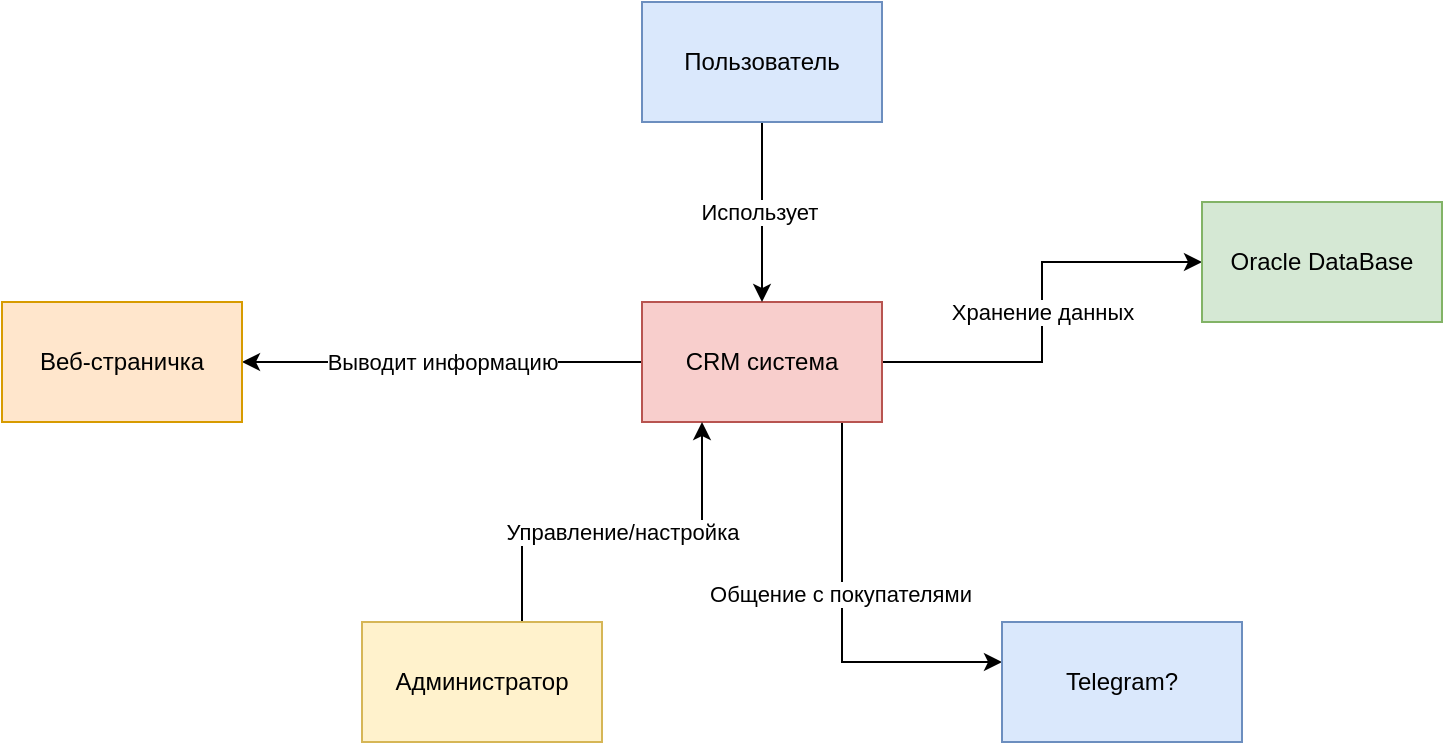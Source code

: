 <mxfile version="21.0.6" type="google"><diagram name="Страница 1" id="Uku2pAIwU2zmLEHSBHqe"><mxGraphModel grid="1" page="1" gridSize="10" guides="1" tooltips="1" connect="1" arrows="1" fold="1" pageScale="1" pageWidth="827" pageHeight="1169" math="0" shadow="0"><root><mxCell id="0"/><mxCell id="1" parent="0"/><mxCell id="RbTUmc76CQgFL5kDvBY7-10" value="Хранение данных" style="edgeStyle=orthogonalEdgeStyle;rounded=0;orthogonalLoop=1;jettySize=auto;html=1;exitX=1;exitY=0.5;exitDx=0;exitDy=0;entryX=0;entryY=0.5;entryDx=0;entryDy=0;" edge="1" parent="1" source="RbTUmc76CQgFL5kDvBY7-6" target="RbTUmc76CQgFL5kDvBY7-7"><mxGeometry relative="1" as="geometry"/></mxCell><mxCell id="RbTUmc76CQgFL5kDvBY7-12" value="Выводит информацию" style="edgeStyle=orthogonalEdgeStyle;rounded=0;orthogonalLoop=1;jettySize=auto;html=1;exitX=0;exitY=0.5;exitDx=0;exitDy=0;entryX=1;entryY=0.5;entryDx=0;entryDy=0;" edge="1" parent="1" source="RbTUmc76CQgFL5kDvBY7-6" target="RbTUmc76CQgFL5kDvBY7-9"><mxGeometry relative="1" as="geometry"/></mxCell><mxCell id="RbTUmc76CQgFL5kDvBY7-16" style="edgeStyle=orthogonalEdgeStyle;rounded=0;orthogonalLoop=1;jettySize=auto;html=1;" edge="1" parent="1" source="RbTUmc76CQgFL5kDvBY7-6" target="RbTUmc76CQgFL5kDvBY7-15"><mxGeometry relative="1" as="geometry"><Array as="points"><mxPoint x="440" y="460"/></Array></mxGeometry></mxCell><mxCell id="RbTUmc76CQgFL5kDvBY7-17" value="Общение с покупателями" style="edgeLabel;html=1;align=center;verticalAlign=middle;resizable=0;points=[];" connectable="0" vertex="1" parent="RbTUmc76CQgFL5kDvBY7-16"><mxGeometry x="-0.147" y="-1" relative="1" as="geometry"><mxPoint as="offset"/></mxGeometry></mxCell><mxCell id="RbTUmc76CQgFL5kDvBY7-6" value="CRM система" style="rounded=0;whiteSpace=wrap;html=1;fillColor=#f8cecc;strokeColor=#b85450;" vertex="1" parent="1"><mxGeometry x="340" y="280" width="120" height="60" as="geometry"/></mxCell><mxCell id="RbTUmc76CQgFL5kDvBY7-7" value="Oracle DataBase" style="rounded=0;whiteSpace=wrap;html=1;fillColor=#d5e8d4;strokeColor=#82b366;" vertex="1" parent="1"><mxGeometry x="620" y="230" width="120" height="60" as="geometry"/></mxCell><mxCell id="RbTUmc76CQgFL5kDvBY7-11" value="Использует&amp;nbsp;" style="edgeStyle=orthogonalEdgeStyle;rounded=0;orthogonalLoop=1;jettySize=auto;html=1;" edge="1" parent="1" source="RbTUmc76CQgFL5kDvBY7-8" target="RbTUmc76CQgFL5kDvBY7-6"><mxGeometry relative="1" as="geometry"/></mxCell><mxCell id="RbTUmc76CQgFL5kDvBY7-8" value="Пользователь" style="rounded=0;whiteSpace=wrap;html=1;fillColor=#dae8fc;strokeColor=#6c8ebf;" vertex="1" parent="1"><mxGeometry x="340" y="130" width="120" height="60" as="geometry"/></mxCell><mxCell id="RbTUmc76CQgFL5kDvBY7-9" value="Веб-страничка" style="rounded=0;whiteSpace=wrap;html=1;fillColor=#ffe6cc;strokeColor=#d79b00;" vertex="1" parent="1"><mxGeometry x="20" y="280" width="120" height="60" as="geometry"/></mxCell><mxCell id="RbTUmc76CQgFL5kDvBY7-14" value="Управление/настройка" style="edgeStyle=orthogonalEdgeStyle;rounded=0;orthogonalLoop=1;jettySize=auto;html=1;" edge="1" parent="1" source="RbTUmc76CQgFL5kDvBY7-13" target="RbTUmc76CQgFL5kDvBY7-6"><mxGeometry relative="1" as="geometry"><Array as="points"><mxPoint x="280" y="395"/><mxPoint x="370" y="395"/></Array></mxGeometry></mxCell><mxCell id="RbTUmc76CQgFL5kDvBY7-13" value="Администратор" style="rounded=0;whiteSpace=wrap;html=1;fillColor=#fff2cc;strokeColor=#d6b656;" vertex="1" parent="1"><mxGeometry x="200" y="440" width="120" height="60" as="geometry"/></mxCell><mxCell id="RbTUmc76CQgFL5kDvBY7-15" value="Telegram?" style="rounded=0;whiteSpace=wrap;html=1;fillColor=#dae8fc;strokeColor=#6c8ebf;" vertex="1" parent="1"><mxGeometry x="520" y="440" width="120" height="60" as="geometry"/></mxCell></root></mxGraphModel></diagram></mxfile>